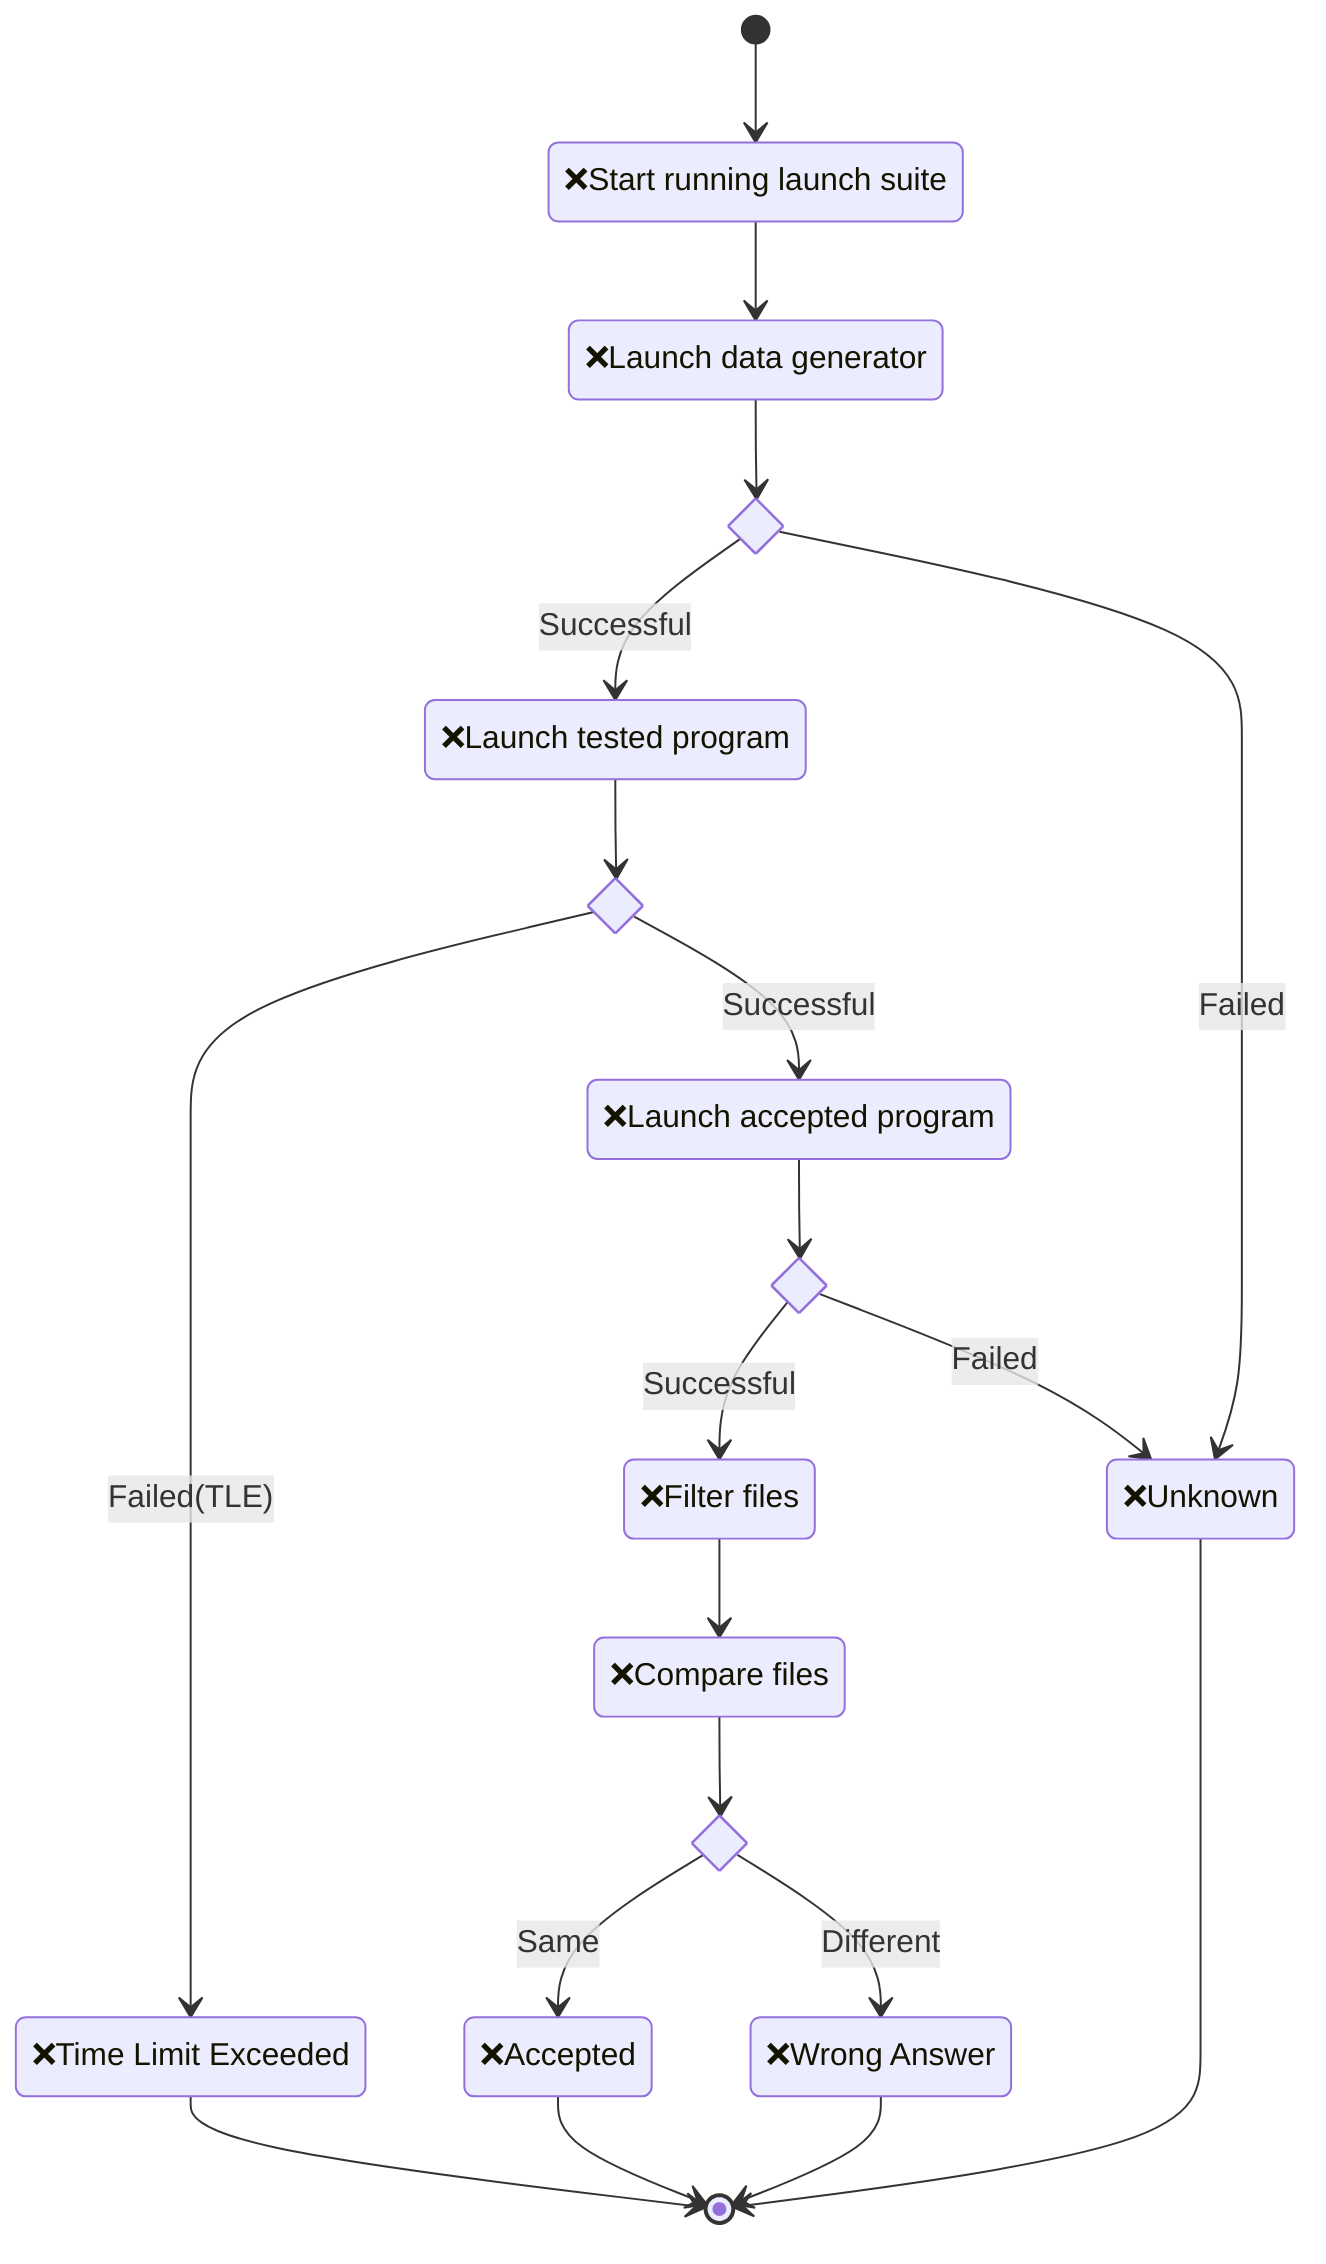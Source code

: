 stateDiagram-v2
    StartRunning : ❌Start running launch suite
    LaunchDG : ❌Launch data generator
    state c_launch_dg <<choice>>
    LaunchTP : ❌Launch tested program
    state c_launch_tp <<choice>>
    LaunchAC : ❌Launch accepted program
    state c_launch_ac <<choice>>
    FilterFiles : ❌Filter files
    CompareFiles : ❌Compare files
    state c_compare_files <<choice>>
    AC : ❌Accepted
    WA : ❌Wrong Answer
    TLE : ❌Time Limit Exceeded
    UK : ❌Unknown

    [*] --> StartRunning
    StartRunning --> LaunchDG
    LaunchDG --> c_launch_dg
    c_launch_dg --> LaunchTP : Successful
    c_launch_dg --> UK : Failed
    LaunchTP --> c_launch_tp
    c_launch_tp --> TLE : Failed(TLE)
    c_launch_tp --> LaunchAC : Successful
    LaunchAC --> c_launch_ac
    c_launch_ac --> FilterFiles : Successful
    c_launch_ac --> UK : Failed
    FilterFiles --> CompareFiles
    CompareFiles --> c_compare_files
    c_compare_files --> AC : Same
    c_compare_files --> WA : Different
    AC --> [*]
    WA --> [*]
    TLE --> [*]
    UK --> [*]